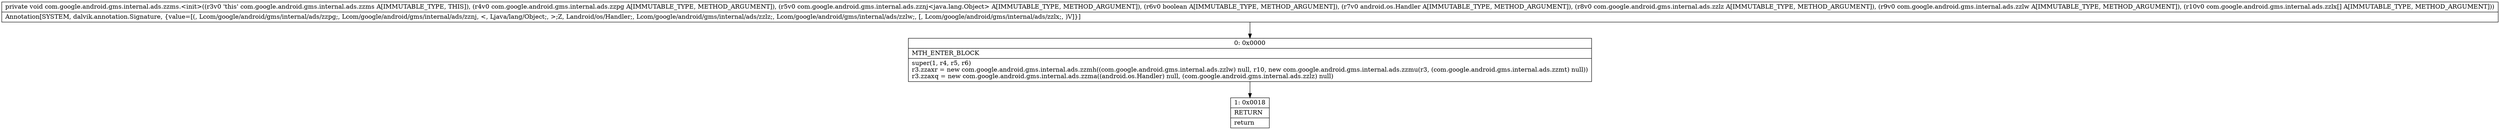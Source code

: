 digraph "CFG forcom.google.android.gms.internal.ads.zzms.\<init\>(Lcom\/google\/android\/gms\/internal\/ads\/zzpg;Lcom\/google\/android\/gms\/internal\/ads\/zznj;ZLandroid\/os\/Handler;Lcom\/google\/android\/gms\/internal\/ads\/zzlz;Lcom\/google\/android\/gms\/internal\/ads\/zzlw;[Lcom\/google\/android\/gms\/internal\/ads\/zzlx;)V" {
Node_0 [shape=record,label="{0\:\ 0x0000|MTH_ENTER_BLOCK\l|super(1, r4, r5, r6)\lr3.zzaxr = new com.google.android.gms.internal.ads.zzmh((com.google.android.gms.internal.ads.zzlw) null, r10, new com.google.android.gms.internal.ads.zzmu(r3, (com.google.android.gms.internal.ads.zzmt) null))\lr3.zzaxq = new com.google.android.gms.internal.ads.zzma((android.os.Handler) null, (com.google.android.gms.internal.ads.zzlz) null)\l}"];
Node_1 [shape=record,label="{1\:\ 0x0018|RETURN\l|return\l}"];
MethodNode[shape=record,label="{private void com.google.android.gms.internal.ads.zzms.\<init\>((r3v0 'this' com.google.android.gms.internal.ads.zzms A[IMMUTABLE_TYPE, THIS]), (r4v0 com.google.android.gms.internal.ads.zzpg A[IMMUTABLE_TYPE, METHOD_ARGUMENT]), (r5v0 com.google.android.gms.internal.ads.zznj\<java.lang.Object\> A[IMMUTABLE_TYPE, METHOD_ARGUMENT]), (r6v0 boolean A[IMMUTABLE_TYPE, METHOD_ARGUMENT]), (r7v0 android.os.Handler A[IMMUTABLE_TYPE, METHOD_ARGUMENT]), (r8v0 com.google.android.gms.internal.ads.zzlz A[IMMUTABLE_TYPE, METHOD_ARGUMENT]), (r9v0 com.google.android.gms.internal.ads.zzlw A[IMMUTABLE_TYPE, METHOD_ARGUMENT]), (r10v0 com.google.android.gms.internal.ads.zzlx[] A[IMMUTABLE_TYPE, METHOD_ARGUMENT]))  | Annotation[SYSTEM, dalvik.annotation.Signature, \{value=[(, Lcom\/google\/android\/gms\/internal\/ads\/zzpg;, Lcom\/google\/android\/gms\/internal\/ads\/zznj, \<, Ljava\/lang\/Object;, \>;Z, Landroid\/os\/Handler;, Lcom\/google\/android\/gms\/internal\/ads\/zzlz;, Lcom\/google\/android\/gms\/internal\/ads\/zzlw;, [, Lcom\/google\/android\/gms\/internal\/ads\/zzlx;, )V]\}]\l}"];
MethodNode -> Node_0;
Node_0 -> Node_1;
}

